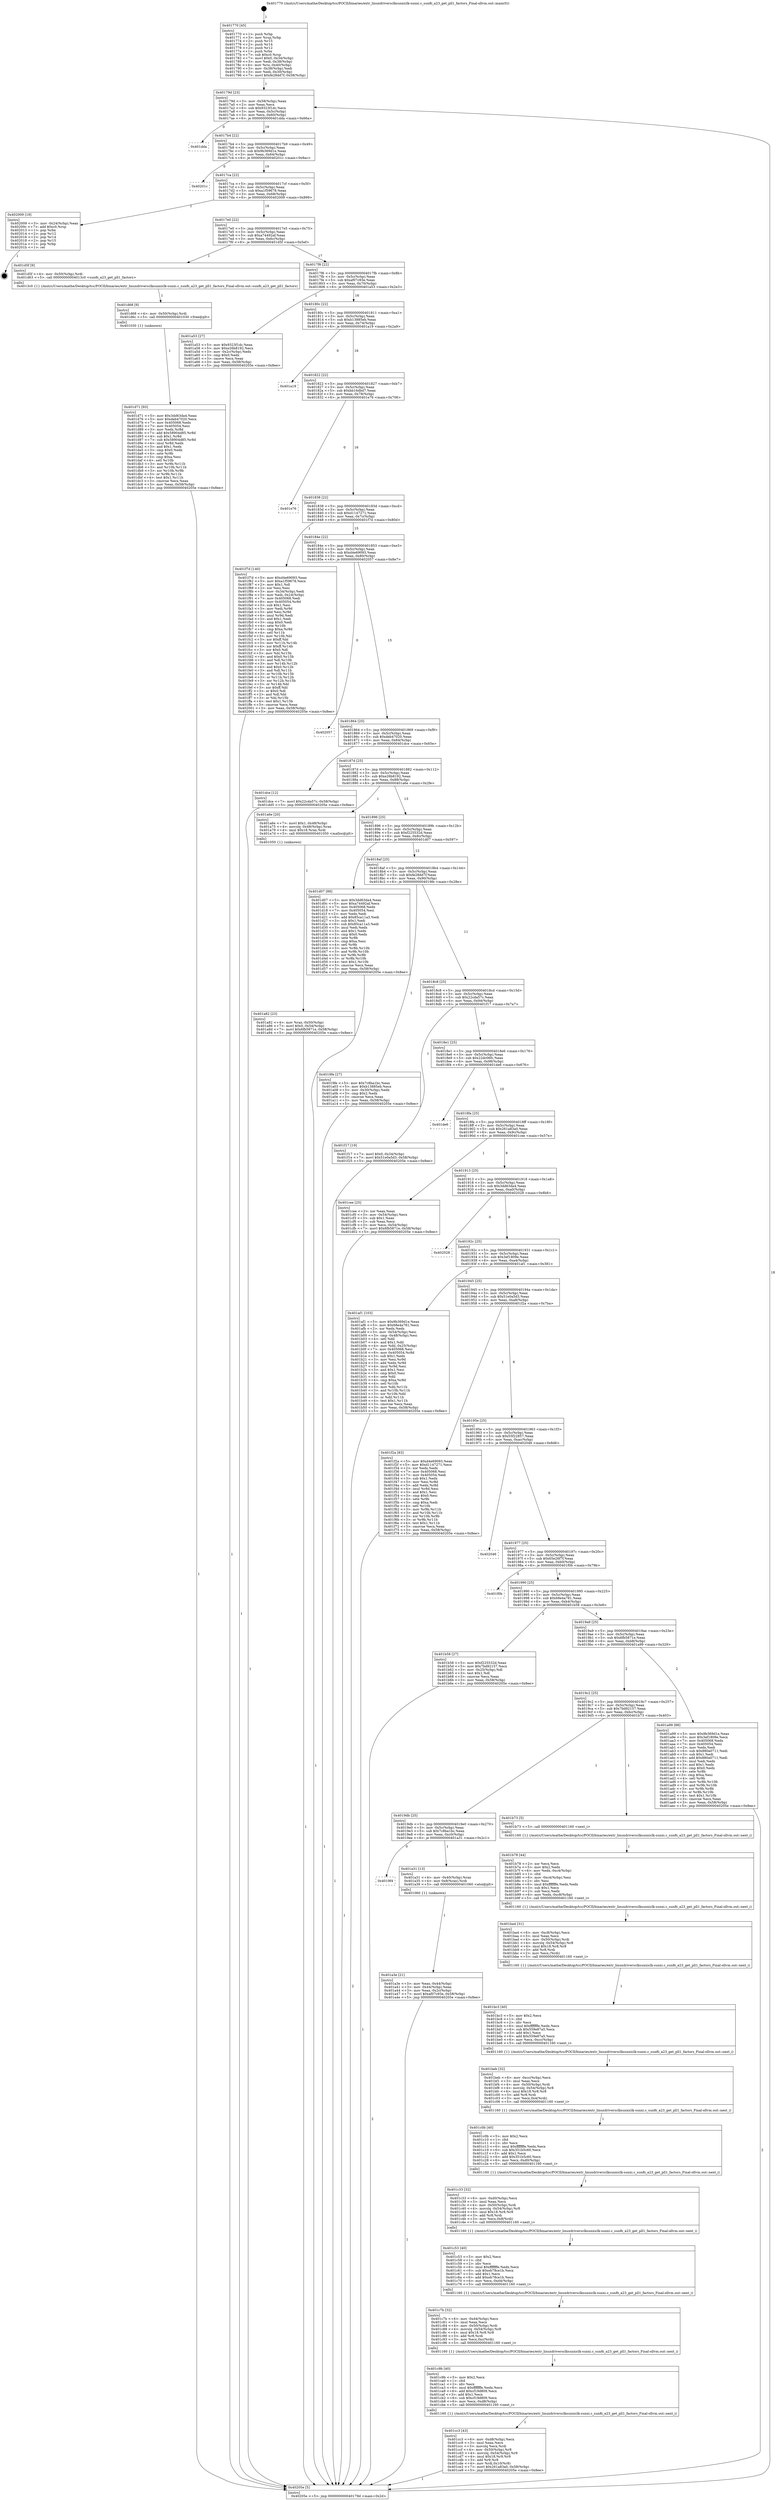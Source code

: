 digraph "0x401770" {
  label = "0x401770 (/mnt/c/Users/mathe/Desktop/tcc/POCII/binaries/extr_linuxdriversclksunxiclk-sunxi.c_sun8i_a23_get_pll1_factors_Final-ollvm.out::main(0))"
  labelloc = "t"
  node[shape=record]

  Entry [label="",width=0.3,height=0.3,shape=circle,fillcolor=black,style=filled]
  "0x40179d" [label="{
     0x40179d [23]\l
     | [instrs]\l
     &nbsp;&nbsp;0x40179d \<+3\>: mov -0x58(%rbp),%eax\l
     &nbsp;&nbsp;0x4017a0 \<+2\>: mov %eax,%ecx\l
     &nbsp;&nbsp;0x4017a2 \<+6\>: sub $0x9323f1dc,%ecx\l
     &nbsp;&nbsp;0x4017a8 \<+3\>: mov %eax,-0x5c(%rbp)\l
     &nbsp;&nbsp;0x4017ab \<+3\>: mov %ecx,-0x60(%rbp)\l
     &nbsp;&nbsp;0x4017ae \<+6\>: je 0000000000401dda \<main+0x66a\>\l
  }"]
  "0x401dda" [label="{
     0x401dda\l
  }", style=dashed]
  "0x4017b4" [label="{
     0x4017b4 [22]\l
     | [instrs]\l
     &nbsp;&nbsp;0x4017b4 \<+5\>: jmp 00000000004017b9 \<main+0x49\>\l
     &nbsp;&nbsp;0x4017b9 \<+3\>: mov -0x5c(%rbp),%eax\l
     &nbsp;&nbsp;0x4017bc \<+5\>: sub $0x9b369d1e,%eax\l
     &nbsp;&nbsp;0x4017c1 \<+3\>: mov %eax,-0x64(%rbp)\l
     &nbsp;&nbsp;0x4017c4 \<+6\>: je 000000000040201c \<main+0x8ac\>\l
  }"]
  Exit [label="",width=0.3,height=0.3,shape=circle,fillcolor=black,style=filled,peripheries=2]
  "0x40201c" [label="{
     0x40201c\l
  }", style=dashed]
  "0x4017ca" [label="{
     0x4017ca [22]\l
     | [instrs]\l
     &nbsp;&nbsp;0x4017ca \<+5\>: jmp 00000000004017cf \<main+0x5f\>\l
     &nbsp;&nbsp;0x4017cf \<+3\>: mov -0x5c(%rbp),%eax\l
     &nbsp;&nbsp;0x4017d2 \<+5\>: sub $0xa1f59678,%eax\l
     &nbsp;&nbsp;0x4017d7 \<+3\>: mov %eax,-0x68(%rbp)\l
     &nbsp;&nbsp;0x4017da \<+6\>: je 0000000000402009 \<main+0x899\>\l
  }"]
  "0x401d71" [label="{
     0x401d71 [93]\l
     | [instrs]\l
     &nbsp;&nbsp;0x401d71 \<+5\>: mov $0x3dd63da4,%eax\l
     &nbsp;&nbsp;0x401d76 \<+5\>: mov $0xdeb47020,%ecx\l
     &nbsp;&nbsp;0x401d7b \<+7\>: mov 0x405068,%edx\l
     &nbsp;&nbsp;0x401d82 \<+7\>: mov 0x405054,%esi\l
     &nbsp;&nbsp;0x401d89 \<+3\>: mov %edx,%r8d\l
     &nbsp;&nbsp;0x401d8c \<+7\>: add $0x58904d85,%r8d\l
     &nbsp;&nbsp;0x401d93 \<+4\>: sub $0x1,%r8d\l
     &nbsp;&nbsp;0x401d97 \<+7\>: sub $0x58904d85,%r8d\l
     &nbsp;&nbsp;0x401d9e \<+4\>: imul %r8d,%edx\l
     &nbsp;&nbsp;0x401da2 \<+3\>: and $0x1,%edx\l
     &nbsp;&nbsp;0x401da5 \<+3\>: cmp $0x0,%edx\l
     &nbsp;&nbsp;0x401da8 \<+4\>: sete %r9b\l
     &nbsp;&nbsp;0x401dac \<+3\>: cmp $0xa,%esi\l
     &nbsp;&nbsp;0x401daf \<+4\>: setl %r10b\l
     &nbsp;&nbsp;0x401db3 \<+3\>: mov %r9b,%r11b\l
     &nbsp;&nbsp;0x401db6 \<+3\>: and %r10b,%r11b\l
     &nbsp;&nbsp;0x401db9 \<+3\>: xor %r10b,%r9b\l
     &nbsp;&nbsp;0x401dbc \<+3\>: or %r9b,%r11b\l
     &nbsp;&nbsp;0x401dbf \<+4\>: test $0x1,%r11b\l
     &nbsp;&nbsp;0x401dc3 \<+3\>: cmovne %ecx,%eax\l
     &nbsp;&nbsp;0x401dc6 \<+3\>: mov %eax,-0x58(%rbp)\l
     &nbsp;&nbsp;0x401dc9 \<+5\>: jmp 000000000040205e \<main+0x8ee\>\l
  }"]
  "0x402009" [label="{
     0x402009 [19]\l
     | [instrs]\l
     &nbsp;&nbsp;0x402009 \<+3\>: mov -0x24(%rbp),%eax\l
     &nbsp;&nbsp;0x40200c \<+7\>: add $0xc0,%rsp\l
     &nbsp;&nbsp;0x402013 \<+1\>: pop %rbx\l
     &nbsp;&nbsp;0x402014 \<+2\>: pop %r12\l
     &nbsp;&nbsp;0x402016 \<+2\>: pop %r14\l
     &nbsp;&nbsp;0x402018 \<+2\>: pop %r15\l
     &nbsp;&nbsp;0x40201a \<+1\>: pop %rbp\l
     &nbsp;&nbsp;0x40201b \<+1\>: ret\l
  }"]
  "0x4017e0" [label="{
     0x4017e0 [22]\l
     | [instrs]\l
     &nbsp;&nbsp;0x4017e0 \<+5\>: jmp 00000000004017e5 \<main+0x75\>\l
     &nbsp;&nbsp;0x4017e5 \<+3\>: mov -0x5c(%rbp),%eax\l
     &nbsp;&nbsp;0x4017e8 \<+5\>: sub $0xa74492af,%eax\l
     &nbsp;&nbsp;0x4017ed \<+3\>: mov %eax,-0x6c(%rbp)\l
     &nbsp;&nbsp;0x4017f0 \<+6\>: je 0000000000401d5f \<main+0x5ef\>\l
  }"]
  "0x401d68" [label="{
     0x401d68 [9]\l
     | [instrs]\l
     &nbsp;&nbsp;0x401d68 \<+4\>: mov -0x50(%rbp),%rdi\l
     &nbsp;&nbsp;0x401d6c \<+5\>: call 0000000000401030 \<free@plt\>\l
     | [calls]\l
     &nbsp;&nbsp;0x401030 \{1\} (unknown)\l
  }"]
  "0x401d5f" [label="{
     0x401d5f [9]\l
     | [instrs]\l
     &nbsp;&nbsp;0x401d5f \<+4\>: mov -0x50(%rbp),%rdi\l
     &nbsp;&nbsp;0x401d63 \<+5\>: call 00000000004013c0 \<sun8i_a23_get_pll1_factors\>\l
     | [calls]\l
     &nbsp;&nbsp;0x4013c0 \{1\} (/mnt/c/Users/mathe/Desktop/tcc/POCII/binaries/extr_linuxdriversclksunxiclk-sunxi.c_sun8i_a23_get_pll1_factors_Final-ollvm.out::sun8i_a23_get_pll1_factors)\l
  }"]
  "0x4017f6" [label="{
     0x4017f6 [22]\l
     | [instrs]\l
     &nbsp;&nbsp;0x4017f6 \<+5\>: jmp 00000000004017fb \<main+0x8b\>\l
     &nbsp;&nbsp;0x4017fb \<+3\>: mov -0x5c(%rbp),%eax\l
     &nbsp;&nbsp;0x4017fe \<+5\>: sub $0xaf07c93e,%eax\l
     &nbsp;&nbsp;0x401803 \<+3\>: mov %eax,-0x70(%rbp)\l
     &nbsp;&nbsp;0x401806 \<+6\>: je 0000000000401a53 \<main+0x2e3\>\l
  }"]
  "0x401cc3" [label="{
     0x401cc3 [43]\l
     | [instrs]\l
     &nbsp;&nbsp;0x401cc3 \<+6\>: mov -0xd8(%rbp),%ecx\l
     &nbsp;&nbsp;0x401cc9 \<+3\>: imul %eax,%ecx\l
     &nbsp;&nbsp;0x401ccc \<+3\>: movslq %ecx,%rdi\l
     &nbsp;&nbsp;0x401ccf \<+4\>: mov -0x50(%rbp),%r8\l
     &nbsp;&nbsp;0x401cd3 \<+4\>: movslq -0x54(%rbp),%r9\l
     &nbsp;&nbsp;0x401cd7 \<+4\>: imul $0x18,%r9,%r9\l
     &nbsp;&nbsp;0x401cdb \<+3\>: add %r9,%r8\l
     &nbsp;&nbsp;0x401cde \<+4\>: mov %rdi,0x10(%r8)\l
     &nbsp;&nbsp;0x401ce2 \<+7\>: movl $0x261a83a0,-0x58(%rbp)\l
     &nbsp;&nbsp;0x401ce9 \<+5\>: jmp 000000000040205e \<main+0x8ee\>\l
  }"]
  "0x401a53" [label="{
     0x401a53 [27]\l
     | [instrs]\l
     &nbsp;&nbsp;0x401a53 \<+5\>: mov $0x9323f1dc,%eax\l
     &nbsp;&nbsp;0x401a58 \<+5\>: mov $0xe26b8192,%ecx\l
     &nbsp;&nbsp;0x401a5d \<+3\>: mov -0x2c(%rbp),%edx\l
     &nbsp;&nbsp;0x401a60 \<+3\>: cmp $0x0,%edx\l
     &nbsp;&nbsp;0x401a63 \<+3\>: cmove %ecx,%eax\l
     &nbsp;&nbsp;0x401a66 \<+3\>: mov %eax,-0x58(%rbp)\l
     &nbsp;&nbsp;0x401a69 \<+5\>: jmp 000000000040205e \<main+0x8ee\>\l
  }"]
  "0x40180c" [label="{
     0x40180c [22]\l
     | [instrs]\l
     &nbsp;&nbsp;0x40180c \<+5\>: jmp 0000000000401811 \<main+0xa1\>\l
     &nbsp;&nbsp;0x401811 \<+3\>: mov -0x5c(%rbp),%eax\l
     &nbsp;&nbsp;0x401814 \<+5\>: sub $0xb13885eb,%eax\l
     &nbsp;&nbsp;0x401819 \<+3\>: mov %eax,-0x74(%rbp)\l
     &nbsp;&nbsp;0x40181c \<+6\>: je 0000000000401a19 \<main+0x2a9\>\l
  }"]
  "0x401c9b" [label="{
     0x401c9b [40]\l
     | [instrs]\l
     &nbsp;&nbsp;0x401c9b \<+5\>: mov $0x2,%ecx\l
     &nbsp;&nbsp;0x401ca0 \<+1\>: cltd\l
     &nbsp;&nbsp;0x401ca1 \<+2\>: idiv %ecx\l
     &nbsp;&nbsp;0x401ca3 \<+6\>: imul $0xfffffffe,%edx,%ecx\l
     &nbsp;&nbsp;0x401ca9 \<+6\>: add $0xcf19d809,%ecx\l
     &nbsp;&nbsp;0x401caf \<+3\>: add $0x1,%ecx\l
     &nbsp;&nbsp;0x401cb2 \<+6\>: sub $0xcf19d809,%ecx\l
     &nbsp;&nbsp;0x401cb8 \<+6\>: mov %ecx,-0xd8(%rbp)\l
     &nbsp;&nbsp;0x401cbe \<+5\>: call 0000000000401160 \<next_i\>\l
     | [calls]\l
     &nbsp;&nbsp;0x401160 \{1\} (/mnt/c/Users/mathe/Desktop/tcc/POCII/binaries/extr_linuxdriversclksunxiclk-sunxi.c_sun8i_a23_get_pll1_factors_Final-ollvm.out::next_i)\l
  }"]
  "0x401a19" [label="{
     0x401a19\l
  }", style=dashed]
  "0x401822" [label="{
     0x401822 [22]\l
     | [instrs]\l
     &nbsp;&nbsp;0x401822 \<+5\>: jmp 0000000000401827 \<main+0xb7\>\l
     &nbsp;&nbsp;0x401827 \<+3\>: mov -0x5c(%rbp),%eax\l
     &nbsp;&nbsp;0x40182a \<+5\>: sub $0xbb16dbd7,%eax\l
     &nbsp;&nbsp;0x40182f \<+3\>: mov %eax,-0x78(%rbp)\l
     &nbsp;&nbsp;0x401832 \<+6\>: je 0000000000401e76 \<main+0x706\>\l
  }"]
  "0x401c7b" [label="{
     0x401c7b [32]\l
     | [instrs]\l
     &nbsp;&nbsp;0x401c7b \<+6\>: mov -0xd4(%rbp),%ecx\l
     &nbsp;&nbsp;0x401c81 \<+3\>: imul %eax,%ecx\l
     &nbsp;&nbsp;0x401c84 \<+4\>: mov -0x50(%rbp),%rdi\l
     &nbsp;&nbsp;0x401c88 \<+4\>: movslq -0x54(%rbp),%r8\l
     &nbsp;&nbsp;0x401c8c \<+4\>: imul $0x18,%r8,%r8\l
     &nbsp;&nbsp;0x401c90 \<+3\>: add %r8,%rdi\l
     &nbsp;&nbsp;0x401c93 \<+3\>: mov %ecx,0xc(%rdi)\l
     &nbsp;&nbsp;0x401c96 \<+5\>: call 0000000000401160 \<next_i\>\l
     | [calls]\l
     &nbsp;&nbsp;0x401160 \{1\} (/mnt/c/Users/mathe/Desktop/tcc/POCII/binaries/extr_linuxdriversclksunxiclk-sunxi.c_sun8i_a23_get_pll1_factors_Final-ollvm.out::next_i)\l
  }"]
  "0x401e76" [label="{
     0x401e76\l
  }", style=dashed]
  "0x401838" [label="{
     0x401838 [22]\l
     | [instrs]\l
     &nbsp;&nbsp;0x401838 \<+5\>: jmp 000000000040183d \<main+0xcd\>\l
     &nbsp;&nbsp;0x40183d \<+3\>: mov -0x5c(%rbp),%eax\l
     &nbsp;&nbsp;0x401840 \<+5\>: sub $0xd1147271,%eax\l
     &nbsp;&nbsp;0x401845 \<+3\>: mov %eax,-0x7c(%rbp)\l
     &nbsp;&nbsp;0x401848 \<+6\>: je 0000000000401f7d \<main+0x80d\>\l
  }"]
  "0x401c53" [label="{
     0x401c53 [40]\l
     | [instrs]\l
     &nbsp;&nbsp;0x401c53 \<+5\>: mov $0x2,%ecx\l
     &nbsp;&nbsp;0x401c58 \<+1\>: cltd\l
     &nbsp;&nbsp;0x401c59 \<+2\>: idiv %ecx\l
     &nbsp;&nbsp;0x401c5b \<+6\>: imul $0xfffffffe,%edx,%ecx\l
     &nbsp;&nbsp;0x401c61 \<+6\>: sub $0xeb78ce1b,%ecx\l
     &nbsp;&nbsp;0x401c67 \<+3\>: add $0x1,%ecx\l
     &nbsp;&nbsp;0x401c6a \<+6\>: add $0xeb78ce1b,%ecx\l
     &nbsp;&nbsp;0x401c70 \<+6\>: mov %ecx,-0xd4(%rbp)\l
     &nbsp;&nbsp;0x401c76 \<+5\>: call 0000000000401160 \<next_i\>\l
     | [calls]\l
     &nbsp;&nbsp;0x401160 \{1\} (/mnt/c/Users/mathe/Desktop/tcc/POCII/binaries/extr_linuxdriversclksunxiclk-sunxi.c_sun8i_a23_get_pll1_factors_Final-ollvm.out::next_i)\l
  }"]
  "0x401f7d" [label="{
     0x401f7d [140]\l
     | [instrs]\l
     &nbsp;&nbsp;0x401f7d \<+5\>: mov $0xd4e69093,%eax\l
     &nbsp;&nbsp;0x401f82 \<+5\>: mov $0xa1f59678,%ecx\l
     &nbsp;&nbsp;0x401f87 \<+2\>: mov $0x1,%dl\l
     &nbsp;&nbsp;0x401f89 \<+2\>: xor %esi,%esi\l
     &nbsp;&nbsp;0x401f8b \<+3\>: mov -0x34(%rbp),%edi\l
     &nbsp;&nbsp;0x401f8e \<+3\>: mov %edi,-0x24(%rbp)\l
     &nbsp;&nbsp;0x401f91 \<+7\>: mov 0x405068,%edi\l
     &nbsp;&nbsp;0x401f98 \<+8\>: mov 0x405054,%r8d\l
     &nbsp;&nbsp;0x401fa0 \<+3\>: sub $0x1,%esi\l
     &nbsp;&nbsp;0x401fa3 \<+3\>: mov %edi,%r9d\l
     &nbsp;&nbsp;0x401fa6 \<+3\>: add %esi,%r9d\l
     &nbsp;&nbsp;0x401fa9 \<+4\>: imul %r9d,%edi\l
     &nbsp;&nbsp;0x401fad \<+3\>: and $0x1,%edi\l
     &nbsp;&nbsp;0x401fb0 \<+3\>: cmp $0x0,%edi\l
     &nbsp;&nbsp;0x401fb3 \<+4\>: sete %r10b\l
     &nbsp;&nbsp;0x401fb7 \<+4\>: cmp $0xa,%r8d\l
     &nbsp;&nbsp;0x401fbb \<+4\>: setl %r11b\l
     &nbsp;&nbsp;0x401fbf \<+3\>: mov %r10b,%bl\l
     &nbsp;&nbsp;0x401fc2 \<+3\>: xor $0xff,%bl\l
     &nbsp;&nbsp;0x401fc5 \<+3\>: mov %r11b,%r14b\l
     &nbsp;&nbsp;0x401fc8 \<+4\>: xor $0xff,%r14b\l
     &nbsp;&nbsp;0x401fcc \<+3\>: xor $0x0,%dl\l
     &nbsp;&nbsp;0x401fcf \<+3\>: mov %bl,%r15b\l
     &nbsp;&nbsp;0x401fd2 \<+4\>: and $0x0,%r15b\l
     &nbsp;&nbsp;0x401fd6 \<+3\>: and %dl,%r10b\l
     &nbsp;&nbsp;0x401fd9 \<+3\>: mov %r14b,%r12b\l
     &nbsp;&nbsp;0x401fdc \<+4\>: and $0x0,%r12b\l
     &nbsp;&nbsp;0x401fe0 \<+3\>: and %dl,%r11b\l
     &nbsp;&nbsp;0x401fe3 \<+3\>: or %r10b,%r15b\l
     &nbsp;&nbsp;0x401fe6 \<+3\>: or %r11b,%r12b\l
     &nbsp;&nbsp;0x401fe9 \<+3\>: xor %r12b,%r15b\l
     &nbsp;&nbsp;0x401fec \<+3\>: or %r14b,%bl\l
     &nbsp;&nbsp;0x401fef \<+3\>: xor $0xff,%bl\l
     &nbsp;&nbsp;0x401ff2 \<+3\>: or $0x0,%dl\l
     &nbsp;&nbsp;0x401ff5 \<+2\>: and %dl,%bl\l
     &nbsp;&nbsp;0x401ff7 \<+3\>: or %bl,%r15b\l
     &nbsp;&nbsp;0x401ffa \<+4\>: test $0x1,%r15b\l
     &nbsp;&nbsp;0x401ffe \<+3\>: cmovne %ecx,%eax\l
     &nbsp;&nbsp;0x402001 \<+3\>: mov %eax,-0x58(%rbp)\l
     &nbsp;&nbsp;0x402004 \<+5\>: jmp 000000000040205e \<main+0x8ee\>\l
  }"]
  "0x40184e" [label="{
     0x40184e [22]\l
     | [instrs]\l
     &nbsp;&nbsp;0x40184e \<+5\>: jmp 0000000000401853 \<main+0xe3\>\l
     &nbsp;&nbsp;0x401853 \<+3\>: mov -0x5c(%rbp),%eax\l
     &nbsp;&nbsp;0x401856 \<+5\>: sub $0xd4e69093,%eax\l
     &nbsp;&nbsp;0x40185b \<+3\>: mov %eax,-0x80(%rbp)\l
     &nbsp;&nbsp;0x40185e \<+6\>: je 0000000000402057 \<main+0x8e7\>\l
  }"]
  "0x401c33" [label="{
     0x401c33 [32]\l
     | [instrs]\l
     &nbsp;&nbsp;0x401c33 \<+6\>: mov -0xd0(%rbp),%ecx\l
     &nbsp;&nbsp;0x401c39 \<+3\>: imul %eax,%ecx\l
     &nbsp;&nbsp;0x401c3c \<+4\>: mov -0x50(%rbp),%rdi\l
     &nbsp;&nbsp;0x401c40 \<+4\>: movslq -0x54(%rbp),%r8\l
     &nbsp;&nbsp;0x401c44 \<+4\>: imul $0x18,%r8,%r8\l
     &nbsp;&nbsp;0x401c48 \<+3\>: add %r8,%rdi\l
     &nbsp;&nbsp;0x401c4b \<+3\>: mov %ecx,0x8(%rdi)\l
     &nbsp;&nbsp;0x401c4e \<+5\>: call 0000000000401160 \<next_i\>\l
     | [calls]\l
     &nbsp;&nbsp;0x401160 \{1\} (/mnt/c/Users/mathe/Desktop/tcc/POCII/binaries/extr_linuxdriversclksunxiclk-sunxi.c_sun8i_a23_get_pll1_factors_Final-ollvm.out::next_i)\l
  }"]
  "0x402057" [label="{
     0x402057\l
  }", style=dashed]
  "0x401864" [label="{
     0x401864 [25]\l
     | [instrs]\l
     &nbsp;&nbsp;0x401864 \<+5\>: jmp 0000000000401869 \<main+0xf9\>\l
     &nbsp;&nbsp;0x401869 \<+3\>: mov -0x5c(%rbp),%eax\l
     &nbsp;&nbsp;0x40186c \<+5\>: sub $0xdeb47020,%eax\l
     &nbsp;&nbsp;0x401871 \<+6\>: mov %eax,-0x84(%rbp)\l
     &nbsp;&nbsp;0x401877 \<+6\>: je 0000000000401dce \<main+0x65e\>\l
  }"]
  "0x401c0b" [label="{
     0x401c0b [40]\l
     | [instrs]\l
     &nbsp;&nbsp;0x401c0b \<+5\>: mov $0x2,%ecx\l
     &nbsp;&nbsp;0x401c10 \<+1\>: cltd\l
     &nbsp;&nbsp;0x401c11 \<+2\>: idiv %ecx\l
     &nbsp;&nbsp;0x401c13 \<+6\>: imul $0xfffffffe,%edx,%ecx\l
     &nbsp;&nbsp;0x401c19 \<+6\>: sub $0x351b5c60,%ecx\l
     &nbsp;&nbsp;0x401c1f \<+3\>: add $0x1,%ecx\l
     &nbsp;&nbsp;0x401c22 \<+6\>: add $0x351b5c60,%ecx\l
     &nbsp;&nbsp;0x401c28 \<+6\>: mov %ecx,-0xd0(%rbp)\l
     &nbsp;&nbsp;0x401c2e \<+5\>: call 0000000000401160 \<next_i\>\l
     | [calls]\l
     &nbsp;&nbsp;0x401160 \{1\} (/mnt/c/Users/mathe/Desktop/tcc/POCII/binaries/extr_linuxdriversclksunxiclk-sunxi.c_sun8i_a23_get_pll1_factors_Final-ollvm.out::next_i)\l
  }"]
  "0x401dce" [label="{
     0x401dce [12]\l
     | [instrs]\l
     &nbsp;&nbsp;0x401dce \<+7\>: movl $0x22cda57c,-0x58(%rbp)\l
     &nbsp;&nbsp;0x401dd5 \<+5\>: jmp 000000000040205e \<main+0x8ee\>\l
  }"]
  "0x40187d" [label="{
     0x40187d [25]\l
     | [instrs]\l
     &nbsp;&nbsp;0x40187d \<+5\>: jmp 0000000000401882 \<main+0x112\>\l
     &nbsp;&nbsp;0x401882 \<+3\>: mov -0x5c(%rbp),%eax\l
     &nbsp;&nbsp;0x401885 \<+5\>: sub $0xe26b8192,%eax\l
     &nbsp;&nbsp;0x40188a \<+6\>: mov %eax,-0x88(%rbp)\l
     &nbsp;&nbsp;0x401890 \<+6\>: je 0000000000401a6e \<main+0x2fe\>\l
  }"]
  "0x401beb" [label="{
     0x401beb [32]\l
     | [instrs]\l
     &nbsp;&nbsp;0x401beb \<+6\>: mov -0xcc(%rbp),%ecx\l
     &nbsp;&nbsp;0x401bf1 \<+3\>: imul %eax,%ecx\l
     &nbsp;&nbsp;0x401bf4 \<+4\>: mov -0x50(%rbp),%rdi\l
     &nbsp;&nbsp;0x401bf8 \<+4\>: movslq -0x54(%rbp),%r8\l
     &nbsp;&nbsp;0x401bfc \<+4\>: imul $0x18,%r8,%r8\l
     &nbsp;&nbsp;0x401c00 \<+3\>: add %r8,%rdi\l
     &nbsp;&nbsp;0x401c03 \<+3\>: mov %ecx,0x4(%rdi)\l
     &nbsp;&nbsp;0x401c06 \<+5\>: call 0000000000401160 \<next_i\>\l
     | [calls]\l
     &nbsp;&nbsp;0x401160 \{1\} (/mnt/c/Users/mathe/Desktop/tcc/POCII/binaries/extr_linuxdriversclksunxiclk-sunxi.c_sun8i_a23_get_pll1_factors_Final-ollvm.out::next_i)\l
  }"]
  "0x401a6e" [label="{
     0x401a6e [20]\l
     | [instrs]\l
     &nbsp;&nbsp;0x401a6e \<+7\>: movl $0x1,-0x48(%rbp)\l
     &nbsp;&nbsp;0x401a75 \<+4\>: movslq -0x48(%rbp),%rax\l
     &nbsp;&nbsp;0x401a79 \<+4\>: imul $0x18,%rax,%rdi\l
     &nbsp;&nbsp;0x401a7d \<+5\>: call 0000000000401050 \<malloc@plt\>\l
     | [calls]\l
     &nbsp;&nbsp;0x401050 \{1\} (unknown)\l
  }"]
  "0x401896" [label="{
     0x401896 [25]\l
     | [instrs]\l
     &nbsp;&nbsp;0x401896 \<+5\>: jmp 000000000040189b \<main+0x12b\>\l
     &nbsp;&nbsp;0x40189b \<+3\>: mov -0x5c(%rbp),%eax\l
     &nbsp;&nbsp;0x40189e \<+5\>: sub $0xf225532d,%eax\l
     &nbsp;&nbsp;0x4018a3 \<+6\>: mov %eax,-0x8c(%rbp)\l
     &nbsp;&nbsp;0x4018a9 \<+6\>: je 0000000000401d07 \<main+0x597\>\l
  }"]
  "0x401bc3" [label="{
     0x401bc3 [40]\l
     | [instrs]\l
     &nbsp;&nbsp;0x401bc3 \<+5\>: mov $0x2,%ecx\l
     &nbsp;&nbsp;0x401bc8 \<+1\>: cltd\l
     &nbsp;&nbsp;0x401bc9 \<+2\>: idiv %ecx\l
     &nbsp;&nbsp;0x401bcb \<+6\>: imul $0xfffffffe,%edx,%ecx\l
     &nbsp;&nbsp;0x401bd1 \<+6\>: sub $0x559e87a5,%ecx\l
     &nbsp;&nbsp;0x401bd7 \<+3\>: add $0x1,%ecx\l
     &nbsp;&nbsp;0x401bda \<+6\>: add $0x559e87a5,%ecx\l
     &nbsp;&nbsp;0x401be0 \<+6\>: mov %ecx,-0xcc(%rbp)\l
     &nbsp;&nbsp;0x401be6 \<+5\>: call 0000000000401160 \<next_i\>\l
     | [calls]\l
     &nbsp;&nbsp;0x401160 \{1\} (/mnt/c/Users/mathe/Desktop/tcc/POCII/binaries/extr_linuxdriversclksunxiclk-sunxi.c_sun8i_a23_get_pll1_factors_Final-ollvm.out::next_i)\l
  }"]
  "0x401d07" [label="{
     0x401d07 [88]\l
     | [instrs]\l
     &nbsp;&nbsp;0x401d07 \<+5\>: mov $0x3dd63da4,%eax\l
     &nbsp;&nbsp;0x401d0c \<+5\>: mov $0xa74492af,%ecx\l
     &nbsp;&nbsp;0x401d11 \<+7\>: mov 0x405068,%edx\l
     &nbsp;&nbsp;0x401d18 \<+7\>: mov 0x405054,%esi\l
     &nbsp;&nbsp;0x401d1f \<+2\>: mov %edx,%edi\l
     &nbsp;&nbsp;0x401d21 \<+6\>: add $0x85ca11a3,%edi\l
     &nbsp;&nbsp;0x401d27 \<+3\>: sub $0x1,%edi\l
     &nbsp;&nbsp;0x401d2a \<+6\>: sub $0x85ca11a3,%edi\l
     &nbsp;&nbsp;0x401d30 \<+3\>: imul %edi,%edx\l
     &nbsp;&nbsp;0x401d33 \<+3\>: and $0x1,%edx\l
     &nbsp;&nbsp;0x401d36 \<+3\>: cmp $0x0,%edx\l
     &nbsp;&nbsp;0x401d39 \<+4\>: sete %r8b\l
     &nbsp;&nbsp;0x401d3d \<+3\>: cmp $0xa,%esi\l
     &nbsp;&nbsp;0x401d40 \<+4\>: setl %r9b\l
     &nbsp;&nbsp;0x401d44 \<+3\>: mov %r8b,%r10b\l
     &nbsp;&nbsp;0x401d47 \<+3\>: and %r9b,%r10b\l
     &nbsp;&nbsp;0x401d4a \<+3\>: xor %r9b,%r8b\l
     &nbsp;&nbsp;0x401d4d \<+3\>: or %r8b,%r10b\l
     &nbsp;&nbsp;0x401d50 \<+4\>: test $0x1,%r10b\l
     &nbsp;&nbsp;0x401d54 \<+3\>: cmovne %ecx,%eax\l
     &nbsp;&nbsp;0x401d57 \<+3\>: mov %eax,-0x58(%rbp)\l
     &nbsp;&nbsp;0x401d5a \<+5\>: jmp 000000000040205e \<main+0x8ee\>\l
  }"]
  "0x4018af" [label="{
     0x4018af [25]\l
     | [instrs]\l
     &nbsp;&nbsp;0x4018af \<+5\>: jmp 00000000004018b4 \<main+0x144\>\l
     &nbsp;&nbsp;0x4018b4 \<+3\>: mov -0x5c(%rbp),%eax\l
     &nbsp;&nbsp;0x4018b7 \<+5\>: sub $0xfe28dd7f,%eax\l
     &nbsp;&nbsp;0x4018bc \<+6\>: mov %eax,-0x90(%rbp)\l
     &nbsp;&nbsp;0x4018c2 \<+6\>: je 00000000004019fe \<main+0x28e\>\l
  }"]
  "0x401ba4" [label="{
     0x401ba4 [31]\l
     | [instrs]\l
     &nbsp;&nbsp;0x401ba4 \<+6\>: mov -0xc8(%rbp),%ecx\l
     &nbsp;&nbsp;0x401baa \<+3\>: imul %eax,%ecx\l
     &nbsp;&nbsp;0x401bad \<+4\>: mov -0x50(%rbp),%rdi\l
     &nbsp;&nbsp;0x401bb1 \<+4\>: movslq -0x54(%rbp),%r8\l
     &nbsp;&nbsp;0x401bb5 \<+4\>: imul $0x18,%r8,%r8\l
     &nbsp;&nbsp;0x401bb9 \<+3\>: add %r8,%rdi\l
     &nbsp;&nbsp;0x401bbc \<+2\>: mov %ecx,(%rdi)\l
     &nbsp;&nbsp;0x401bbe \<+5\>: call 0000000000401160 \<next_i\>\l
     | [calls]\l
     &nbsp;&nbsp;0x401160 \{1\} (/mnt/c/Users/mathe/Desktop/tcc/POCII/binaries/extr_linuxdriversclksunxiclk-sunxi.c_sun8i_a23_get_pll1_factors_Final-ollvm.out::next_i)\l
  }"]
  "0x4019fe" [label="{
     0x4019fe [27]\l
     | [instrs]\l
     &nbsp;&nbsp;0x4019fe \<+5\>: mov $0x7c8ba1bc,%eax\l
     &nbsp;&nbsp;0x401a03 \<+5\>: mov $0xb13885eb,%ecx\l
     &nbsp;&nbsp;0x401a08 \<+3\>: mov -0x30(%rbp),%edx\l
     &nbsp;&nbsp;0x401a0b \<+3\>: cmp $0x2,%edx\l
     &nbsp;&nbsp;0x401a0e \<+3\>: cmovne %ecx,%eax\l
     &nbsp;&nbsp;0x401a11 \<+3\>: mov %eax,-0x58(%rbp)\l
     &nbsp;&nbsp;0x401a14 \<+5\>: jmp 000000000040205e \<main+0x8ee\>\l
  }"]
  "0x4018c8" [label="{
     0x4018c8 [25]\l
     | [instrs]\l
     &nbsp;&nbsp;0x4018c8 \<+5\>: jmp 00000000004018cd \<main+0x15d\>\l
     &nbsp;&nbsp;0x4018cd \<+3\>: mov -0x5c(%rbp),%eax\l
     &nbsp;&nbsp;0x4018d0 \<+5\>: sub $0x22cda57c,%eax\l
     &nbsp;&nbsp;0x4018d5 \<+6\>: mov %eax,-0x94(%rbp)\l
     &nbsp;&nbsp;0x4018db \<+6\>: je 0000000000401f17 \<main+0x7a7\>\l
  }"]
  "0x40205e" [label="{
     0x40205e [5]\l
     | [instrs]\l
     &nbsp;&nbsp;0x40205e \<+5\>: jmp 000000000040179d \<main+0x2d\>\l
  }"]
  "0x401770" [label="{
     0x401770 [45]\l
     | [instrs]\l
     &nbsp;&nbsp;0x401770 \<+1\>: push %rbp\l
     &nbsp;&nbsp;0x401771 \<+3\>: mov %rsp,%rbp\l
     &nbsp;&nbsp;0x401774 \<+2\>: push %r15\l
     &nbsp;&nbsp;0x401776 \<+2\>: push %r14\l
     &nbsp;&nbsp;0x401778 \<+2\>: push %r12\l
     &nbsp;&nbsp;0x40177a \<+1\>: push %rbx\l
     &nbsp;&nbsp;0x40177b \<+7\>: sub $0xc0,%rsp\l
     &nbsp;&nbsp;0x401782 \<+7\>: movl $0x0,-0x34(%rbp)\l
     &nbsp;&nbsp;0x401789 \<+3\>: mov %edi,-0x38(%rbp)\l
     &nbsp;&nbsp;0x40178c \<+4\>: mov %rsi,-0x40(%rbp)\l
     &nbsp;&nbsp;0x401790 \<+3\>: mov -0x38(%rbp),%edi\l
     &nbsp;&nbsp;0x401793 \<+3\>: mov %edi,-0x30(%rbp)\l
     &nbsp;&nbsp;0x401796 \<+7\>: movl $0xfe28dd7f,-0x58(%rbp)\l
  }"]
  "0x401b78" [label="{
     0x401b78 [44]\l
     | [instrs]\l
     &nbsp;&nbsp;0x401b78 \<+2\>: xor %ecx,%ecx\l
     &nbsp;&nbsp;0x401b7a \<+5\>: mov $0x2,%edx\l
     &nbsp;&nbsp;0x401b7f \<+6\>: mov %edx,-0xc4(%rbp)\l
     &nbsp;&nbsp;0x401b85 \<+1\>: cltd\l
     &nbsp;&nbsp;0x401b86 \<+6\>: mov -0xc4(%rbp),%esi\l
     &nbsp;&nbsp;0x401b8c \<+2\>: idiv %esi\l
     &nbsp;&nbsp;0x401b8e \<+6\>: imul $0xfffffffe,%edx,%edx\l
     &nbsp;&nbsp;0x401b94 \<+3\>: sub $0x1,%ecx\l
     &nbsp;&nbsp;0x401b97 \<+2\>: sub %ecx,%edx\l
     &nbsp;&nbsp;0x401b99 \<+6\>: mov %edx,-0xc8(%rbp)\l
     &nbsp;&nbsp;0x401b9f \<+5\>: call 0000000000401160 \<next_i\>\l
     | [calls]\l
     &nbsp;&nbsp;0x401160 \{1\} (/mnt/c/Users/mathe/Desktop/tcc/POCII/binaries/extr_linuxdriversclksunxiclk-sunxi.c_sun8i_a23_get_pll1_factors_Final-ollvm.out::next_i)\l
  }"]
  "0x401f17" [label="{
     0x401f17 [19]\l
     | [instrs]\l
     &nbsp;&nbsp;0x401f17 \<+7\>: movl $0x0,-0x34(%rbp)\l
     &nbsp;&nbsp;0x401f1e \<+7\>: movl $0x51e0a5d3,-0x58(%rbp)\l
     &nbsp;&nbsp;0x401f25 \<+5\>: jmp 000000000040205e \<main+0x8ee\>\l
  }"]
  "0x4018e1" [label="{
     0x4018e1 [25]\l
     | [instrs]\l
     &nbsp;&nbsp;0x4018e1 \<+5\>: jmp 00000000004018e6 \<main+0x176\>\l
     &nbsp;&nbsp;0x4018e6 \<+3\>: mov -0x5c(%rbp),%eax\l
     &nbsp;&nbsp;0x4018e9 \<+5\>: sub $0x22dc06fc,%eax\l
     &nbsp;&nbsp;0x4018ee \<+6\>: mov %eax,-0x98(%rbp)\l
     &nbsp;&nbsp;0x4018f4 \<+6\>: je 0000000000401de6 \<main+0x676\>\l
  }"]
  "0x401a82" [label="{
     0x401a82 [23]\l
     | [instrs]\l
     &nbsp;&nbsp;0x401a82 \<+4\>: mov %rax,-0x50(%rbp)\l
     &nbsp;&nbsp;0x401a86 \<+7\>: movl $0x0,-0x54(%rbp)\l
     &nbsp;&nbsp;0x401a8d \<+7\>: movl $0x6fb5871e,-0x58(%rbp)\l
     &nbsp;&nbsp;0x401a94 \<+5\>: jmp 000000000040205e \<main+0x8ee\>\l
  }"]
  "0x401de6" [label="{
     0x401de6\l
  }", style=dashed]
  "0x4018fa" [label="{
     0x4018fa [25]\l
     | [instrs]\l
     &nbsp;&nbsp;0x4018fa \<+5\>: jmp 00000000004018ff \<main+0x18f\>\l
     &nbsp;&nbsp;0x4018ff \<+3\>: mov -0x5c(%rbp),%eax\l
     &nbsp;&nbsp;0x401902 \<+5\>: sub $0x261a83a0,%eax\l
     &nbsp;&nbsp;0x401907 \<+6\>: mov %eax,-0x9c(%rbp)\l
     &nbsp;&nbsp;0x40190d \<+6\>: je 0000000000401cee \<main+0x57e\>\l
  }"]
  "0x401a3e" [label="{
     0x401a3e [21]\l
     | [instrs]\l
     &nbsp;&nbsp;0x401a3e \<+3\>: mov %eax,-0x44(%rbp)\l
     &nbsp;&nbsp;0x401a41 \<+3\>: mov -0x44(%rbp),%eax\l
     &nbsp;&nbsp;0x401a44 \<+3\>: mov %eax,-0x2c(%rbp)\l
     &nbsp;&nbsp;0x401a47 \<+7\>: movl $0xaf07c93e,-0x58(%rbp)\l
     &nbsp;&nbsp;0x401a4e \<+5\>: jmp 000000000040205e \<main+0x8ee\>\l
  }"]
  "0x401cee" [label="{
     0x401cee [25]\l
     | [instrs]\l
     &nbsp;&nbsp;0x401cee \<+2\>: xor %eax,%eax\l
     &nbsp;&nbsp;0x401cf0 \<+3\>: mov -0x54(%rbp),%ecx\l
     &nbsp;&nbsp;0x401cf3 \<+3\>: sub $0x1,%eax\l
     &nbsp;&nbsp;0x401cf6 \<+2\>: sub %eax,%ecx\l
     &nbsp;&nbsp;0x401cf8 \<+3\>: mov %ecx,-0x54(%rbp)\l
     &nbsp;&nbsp;0x401cfb \<+7\>: movl $0x6fb5871e,-0x58(%rbp)\l
     &nbsp;&nbsp;0x401d02 \<+5\>: jmp 000000000040205e \<main+0x8ee\>\l
  }"]
  "0x401913" [label="{
     0x401913 [25]\l
     | [instrs]\l
     &nbsp;&nbsp;0x401913 \<+5\>: jmp 0000000000401918 \<main+0x1a8\>\l
     &nbsp;&nbsp;0x401918 \<+3\>: mov -0x5c(%rbp),%eax\l
     &nbsp;&nbsp;0x40191b \<+5\>: sub $0x3dd63da4,%eax\l
     &nbsp;&nbsp;0x401920 \<+6\>: mov %eax,-0xa0(%rbp)\l
     &nbsp;&nbsp;0x401926 \<+6\>: je 0000000000402028 \<main+0x8b8\>\l
  }"]
  "0x4019f4" [label="{
     0x4019f4\l
  }", style=dashed]
  "0x402028" [label="{
     0x402028\l
  }", style=dashed]
  "0x40192c" [label="{
     0x40192c [25]\l
     | [instrs]\l
     &nbsp;&nbsp;0x40192c \<+5\>: jmp 0000000000401931 \<main+0x1c1\>\l
     &nbsp;&nbsp;0x401931 \<+3\>: mov -0x5c(%rbp),%eax\l
     &nbsp;&nbsp;0x401934 \<+5\>: sub $0x3ef1809e,%eax\l
     &nbsp;&nbsp;0x401939 \<+6\>: mov %eax,-0xa4(%rbp)\l
     &nbsp;&nbsp;0x40193f \<+6\>: je 0000000000401af1 \<main+0x381\>\l
  }"]
  "0x401a31" [label="{
     0x401a31 [13]\l
     | [instrs]\l
     &nbsp;&nbsp;0x401a31 \<+4\>: mov -0x40(%rbp),%rax\l
     &nbsp;&nbsp;0x401a35 \<+4\>: mov 0x8(%rax),%rdi\l
     &nbsp;&nbsp;0x401a39 \<+5\>: call 0000000000401060 \<atoi@plt\>\l
     | [calls]\l
     &nbsp;&nbsp;0x401060 \{1\} (unknown)\l
  }"]
  "0x401af1" [label="{
     0x401af1 [103]\l
     | [instrs]\l
     &nbsp;&nbsp;0x401af1 \<+5\>: mov $0x9b369d1e,%eax\l
     &nbsp;&nbsp;0x401af6 \<+5\>: mov $0x68e4a781,%ecx\l
     &nbsp;&nbsp;0x401afb \<+2\>: xor %edx,%edx\l
     &nbsp;&nbsp;0x401afd \<+3\>: mov -0x54(%rbp),%esi\l
     &nbsp;&nbsp;0x401b00 \<+3\>: cmp -0x48(%rbp),%esi\l
     &nbsp;&nbsp;0x401b03 \<+4\>: setl %dil\l
     &nbsp;&nbsp;0x401b07 \<+4\>: and $0x1,%dil\l
     &nbsp;&nbsp;0x401b0b \<+4\>: mov %dil,-0x25(%rbp)\l
     &nbsp;&nbsp;0x401b0f \<+7\>: mov 0x405068,%esi\l
     &nbsp;&nbsp;0x401b16 \<+8\>: mov 0x405054,%r8d\l
     &nbsp;&nbsp;0x401b1e \<+3\>: sub $0x1,%edx\l
     &nbsp;&nbsp;0x401b21 \<+3\>: mov %esi,%r9d\l
     &nbsp;&nbsp;0x401b24 \<+3\>: add %edx,%r9d\l
     &nbsp;&nbsp;0x401b27 \<+4\>: imul %r9d,%esi\l
     &nbsp;&nbsp;0x401b2b \<+3\>: and $0x1,%esi\l
     &nbsp;&nbsp;0x401b2e \<+3\>: cmp $0x0,%esi\l
     &nbsp;&nbsp;0x401b31 \<+4\>: sete %dil\l
     &nbsp;&nbsp;0x401b35 \<+4\>: cmp $0xa,%r8d\l
     &nbsp;&nbsp;0x401b39 \<+4\>: setl %r10b\l
     &nbsp;&nbsp;0x401b3d \<+3\>: mov %dil,%r11b\l
     &nbsp;&nbsp;0x401b40 \<+3\>: and %r10b,%r11b\l
     &nbsp;&nbsp;0x401b43 \<+3\>: xor %r10b,%dil\l
     &nbsp;&nbsp;0x401b46 \<+3\>: or %dil,%r11b\l
     &nbsp;&nbsp;0x401b49 \<+4\>: test $0x1,%r11b\l
     &nbsp;&nbsp;0x401b4d \<+3\>: cmovne %ecx,%eax\l
     &nbsp;&nbsp;0x401b50 \<+3\>: mov %eax,-0x58(%rbp)\l
     &nbsp;&nbsp;0x401b53 \<+5\>: jmp 000000000040205e \<main+0x8ee\>\l
  }"]
  "0x401945" [label="{
     0x401945 [25]\l
     | [instrs]\l
     &nbsp;&nbsp;0x401945 \<+5\>: jmp 000000000040194a \<main+0x1da\>\l
     &nbsp;&nbsp;0x40194a \<+3\>: mov -0x5c(%rbp),%eax\l
     &nbsp;&nbsp;0x40194d \<+5\>: sub $0x51e0a5d3,%eax\l
     &nbsp;&nbsp;0x401952 \<+6\>: mov %eax,-0xa8(%rbp)\l
     &nbsp;&nbsp;0x401958 \<+6\>: je 0000000000401f2a \<main+0x7ba\>\l
  }"]
  "0x4019db" [label="{
     0x4019db [25]\l
     | [instrs]\l
     &nbsp;&nbsp;0x4019db \<+5\>: jmp 00000000004019e0 \<main+0x270\>\l
     &nbsp;&nbsp;0x4019e0 \<+3\>: mov -0x5c(%rbp),%eax\l
     &nbsp;&nbsp;0x4019e3 \<+5\>: sub $0x7c8ba1bc,%eax\l
     &nbsp;&nbsp;0x4019e8 \<+6\>: mov %eax,-0xc0(%rbp)\l
     &nbsp;&nbsp;0x4019ee \<+6\>: je 0000000000401a31 \<main+0x2c1\>\l
  }"]
  "0x401f2a" [label="{
     0x401f2a [83]\l
     | [instrs]\l
     &nbsp;&nbsp;0x401f2a \<+5\>: mov $0xd4e69093,%eax\l
     &nbsp;&nbsp;0x401f2f \<+5\>: mov $0xd1147271,%ecx\l
     &nbsp;&nbsp;0x401f34 \<+2\>: xor %edx,%edx\l
     &nbsp;&nbsp;0x401f36 \<+7\>: mov 0x405068,%esi\l
     &nbsp;&nbsp;0x401f3d \<+7\>: mov 0x405054,%edi\l
     &nbsp;&nbsp;0x401f44 \<+3\>: sub $0x1,%edx\l
     &nbsp;&nbsp;0x401f47 \<+3\>: mov %esi,%r8d\l
     &nbsp;&nbsp;0x401f4a \<+3\>: add %edx,%r8d\l
     &nbsp;&nbsp;0x401f4d \<+4\>: imul %r8d,%esi\l
     &nbsp;&nbsp;0x401f51 \<+3\>: and $0x1,%esi\l
     &nbsp;&nbsp;0x401f54 \<+3\>: cmp $0x0,%esi\l
     &nbsp;&nbsp;0x401f57 \<+4\>: sete %r9b\l
     &nbsp;&nbsp;0x401f5b \<+3\>: cmp $0xa,%edi\l
     &nbsp;&nbsp;0x401f5e \<+4\>: setl %r10b\l
     &nbsp;&nbsp;0x401f62 \<+3\>: mov %r9b,%r11b\l
     &nbsp;&nbsp;0x401f65 \<+3\>: and %r10b,%r11b\l
     &nbsp;&nbsp;0x401f68 \<+3\>: xor %r10b,%r9b\l
     &nbsp;&nbsp;0x401f6b \<+3\>: or %r9b,%r11b\l
     &nbsp;&nbsp;0x401f6e \<+4\>: test $0x1,%r11b\l
     &nbsp;&nbsp;0x401f72 \<+3\>: cmovne %ecx,%eax\l
     &nbsp;&nbsp;0x401f75 \<+3\>: mov %eax,-0x58(%rbp)\l
     &nbsp;&nbsp;0x401f78 \<+5\>: jmp 000000000040205e \<main+0x8ee\>\l
  }"]
  "0x40195e" [label="{
     0x40195e [25]\l
     | [instrs]\l
     &nbsp;&nbsp;0x40195e \<+5\>: jmp 0000000000401963 \<main+0x1f3\>\l
     &nbsp;&nbsp;0x401963 \<+3\>: mov -0x5c(%rbp),%eax\l
     &nbsp;&nbsp;0x401966 \<+5\>: sub $0x55f22857,%eax\l
     &nbsp;&nbsp;0x40196b \<+6\>: mov %eax,-0xac(%rbp)\l
     &nbsp;&nbsp;0x401971 \<+6\>: je 0000000000402046 \<main+0x8d6\>\l
  }"]
  "0x401b73" [label="{
     0x401b73 [5]\l
     | [instrs]\l
     &nbsp;&nbsp;0x401b73 \<+5\>: call 0000000000401160 \<next_i\>\l
     | [calls]\l
     &nbsp;&nbsp;0x401160 \{1\} (/mnt/c/Users/mathe/Desktop/tcc/POCII/binaries/extr_linuxdriversclksunxiclk-sunxi.c_sun8i_a23_get_pll1_factors_Final-ollvm.out::next_i)\l
  }"]
  "0x402046" [label="{
     0x402046\l
  }", style=dashed]
  "0x401977" [label="{
     0x401977 [25]\l
     | [instrs]\l
     &nbsp;&nbsp;0x401977 \<+5\>: jmp 000000000040197c \<main+0x20c\>\l
     &nbsp;&nbsp;0x40197c \<+3\>: mov -0x5c(%rbp),%eax\l
     &nbsp;&nbsp;0x40197f \<+5\>: sub $0x65e26f7f,%eax\l
     &nbsp;&nbsp;0x401984 \<+6\>: mov %eax,-0xb0(%rbp)\l
     &nbsp;&nbsp;0x40198a \<+6\>: je 0000000000401f0b \<main+0x79b\>\l
  }"]
  "0x4019c2" [label="{
     0x4019c2 [25]\l
     | [instrs]\l
     &nbsp;&nbsp;0x4019c2 \<+5\>: jmp 00000000004019c7 \<main+0x257\>\l
     &nbsp;&nbsp;0x4019c7 \<+3\>: mov -0x5c(%rbp),%eax\l
     &nbsp;&nbsp;0x4019ca \<+5\>: sub $0x7bd92157,%eax\l
     &nbsp;&nbsp;0x4019cf \<+6\>: mov %eax,-0xbc(%rbp)\l
     &nbsp;&nbsp;0x4019d5 \<+6\>: je 0000000000401b73 \<main+0x403\>\l
  }"]
  "0x401f0b" [label="{
     0x401f0b\l
  }", style=dashed]
  "0x401990" [label="{
     0x401990 [25]\l
     | [instrs]\l
     &nbsp;&nbsp;0x401990 \<+5\>: jmp 0000000000401995 \<main+0x225\>\l
     &nbsp;&nbsp;0x401995 \<+3\>: mov -0x5c(%rbp),%eax\l
     &nbsp;&nbsp;0x401998 \<+5\>: sub $0x68e4a781,%eax\l
     &nbsp;&nbsp;0x40199d \<+6\>: mov %eax,-0xb4(%rbp)\l
     &nbsp;&nbsp;0x4019a3 \<+6\>: je 0000000000401b58 \<main+0x3e8\>\l
  }"]
  "0x401a99" [label="{
     0x401a99 [88]\l
     | [instrs]\l
     &nbsp;&nbsp;0x401a99 \<+5\>: mov $0x9b369d1e,%eax\l
     &nbsp;&nbsp;0x401a9e \<+5\>: mov $0x3ef1809e,%ecx\l
     &nbsp;&nbsp;0x401aa3 \<+7\>: mov 0x405068,%edx\l
     &nbsp;&nbsp;0x401aaa \<+7\>: mov 0x405054,%esi\l
     &nbsp;&nbsp;0x401ab1 \<+2\>: mov %edx,%edi\l
     &nbsp;&nbsp;0x401ab3 \<+6\>: sub $0x880a0711,%edi\l
     &nbsp;&nbsp;0x401ab9 \<+3\>: sub $0x1,%edi\l
     &nbsp;&nbsp;0x401abc \<+6\>: add $0x880a0711,%edi\l
     &nbsp;&nbsp;0x401ac2 \<+3\>: imul %edi,%edx\l
     &nbsp;&nbsp;0x401ac5 \<+3\>: and $0x1,%edx\l
     &nbsp;&nbsp;0x401ac8 \<+3\>: cmp $0x0,%edx\l
     &nbsp;&nbsp;0x401acb \<+4\>: sete %r8b\l
     &nbsp;&nbsp;0x401acf \<+3\>: cmp $0xa,%esi\l
     &nbsp;&nbsp;0x401ad2 \<+4\>: setl %r9b\l
     &nbsp;&nbsp;0x401ad6 \<+3\>: mov %r8b,%r10b\l
     &nbsp;&nbsp;0x401ad9 \<+3\>: and %r9b,%r10b\l
     &nbsp;&nbsp;0x401adc \<+3\>: xor %r9b,%r8b\l
     &nbsp;&nbsp;0x401adf \<+3\>: or %r8b,%r10b\l
     &nbsp;&nbsp;0x401ae2 \<+4\>: test $0x1,%r10b\l
     &nbsp;&nbsp;0x401ae6 \<+3\>: cmovne %ecx,%eax\l
     &nbsp;&nbsp;0x401ae9 \<+3\>: mov %eax,-0x58(%rbp)\l
     &nbsp;&nbsp;0x401aec \<+5\>: jmp 000000000040205e \<main+0x8ee\>\l
  }"]
  "0x401b58" [label="{
     0x401b58 [27]\l
     | [instrs]\l
     &nbsp;&nbsp;0x401b58 \<+5\>: mov $0xf225532d,%eax\l
     &nbsp;&nbsp;0x401b5d \<+5\>: mov $0x7bd92157,%ecx\l
     &nbsp;&nbsp;0x401b62 \<+3\>: mov -0x25(%rbp),%dl\l
     &nbsp;&nbsp;0x401b65 \<+3\>: test $0x1,%dl\l
     &nbsp;&nbsp;0x401b68 \<+3\>: cmovne %ecx,%eax\l
     &nbsp;&nbsp;0x401b6b \<+3\>: mov %eax,-0x58(%rbp)\l
     &nbsp;&nbsp;0x401b6e \<+5\>: jmp 000000000040205e \<main+0x8ee\>\l
  }"]
  "0x4019a9" [label="{
     0x4019a9 [25]\l
     | [instrs]\l
     &nbsp;&nbsp;0x4019a9 \<+5\>: jmp 00000000004019ae \<main+0x23e\>\l
     &nbsp;&nbsp;0x4019ae \<+3\>: mov -0x5c(%rbp),%eax\l
     &nbsp;&nbsp;0x4019b1 \<+5\>: sub $0x6fb5871e,%eax\l
     &nbsp;&nbsp;0x4019b6 \<+6\>: mov %eax,-0xb8(%rbp)\l
     &nbsp;&nbsp;0x4019bc \<+6\>: je 0000000000401a99 \<main+0x329\>\l
  }"]
  Entry -> "0x401770" [label=" 1"]
  "0x40179d" -> "0x401dda" [label=" 0"]
  "0x40179d" -> "0x4017b4" [label=" 19"]
  "0x402009" -> Exit [label=" 1"]
  "0x4017b4" -> "0x40201c" [label=" 0"]
  "0x4017b4" -> "0x4017ca" [label=" 19"]
  "0x401f7d" -> "0x40205e" [label=" 1"]
  "0x4017ca" -> "0x402009" [label=" 1"]
  "0x4017ca" -> "0x4017e0" [label=" 18"]
  "0x401f2a" -> "0x40205e" [label=" 1"]
  "0x4017e0" -> "0x401d5f" [label=" 1"]
  "0x4017e0" -> "0x4017f6" [label=" 17"]
  "0x401f17" -> "0x40205e" [label=" 1"]
  "0x4017f6" -> "0x401a53" [label=" 1"]
  "0x4017f6" -> "0x40180c" [label=" 16"]
  "0x401dce" -> "0x40205e" [label=" 1"]
  "0x40180c" -> "0x401a19" [label=" 0"]
  "0x40180c" -> "0x401822" [label=" 16"]
  "0x401d71" -> "0x40205e" [label=" 1"]
  "0x401822" -> "0x401e76" [label=" 0"]
  "0x401822" -> "0x401838" [label=" 16"]
  "0x401d68" -> "0x401d71" [label=" 1"]
  "0x401838" -> "0x401f7d" [label=" 1"]
  "0x401838" -> "0x40184e" [label=" 15"]
  "0x401d5f" -> "0x401d68" [label=" 1"]
  "0x40184e" -> "0x402057" [label=" 0"]
  "0x40184e" -> "0x401864" [label=" 15"]
  "0x401d07" -> "0x40205e" [label=" 1"]
  "0x401864" -> "0x401dce" [label=" 1"]
  "0x401864" -> "0x40187d" [label=" 14"]
  "0x401cee" -> "0x40205e" [label=" 1"]
  "0x40187d" -> "0x401a6e" [label=" 1"]
  "0x40187d" -> "0x401896" [label=" 13"]
  "0x401cc3" -> "0x40205e" [label=" 1"]
  "0x401896" -> "0x401d07" [label=" 1"]
  "0x401896" -> "0x4018af" [label=" 12"]
  "0x401c9b" -> "0x401cc3" [label=" 1"]
  "0x4018af" -> "0x4019fe" [label=" 1"]
  "0x4018af" -> "0x4018c8" [label=" 11"]
  "0x4019fe" -> "0x40205e" [label=" 1"]
  "0x401770" -> "0x40179d" [label=" 1"]
  "0x40205e" -> "0x40179d" [label=" 18"]
  "0x401c7b" -> "0x401c9b" [label=" 1"]
  "0x4018c8" -> "0x401f17" [label=" 1"]
  "0x4018c8" -> "0x4018e1" [label=" 10"]
  "0x401c53" -> "0x401c7b" [label=" 1"]
  "0x4018e1" -> "0x401de6" [label=" 0"]
  "0x4018e1" -> "0x4018fa" [label=" 10"]
  "0x401c33" -> "0x401c53" [label=" 1"]
  "0x4018fa" -> "0x401cee" [label=" 1"]
  "0x4018fa" -> "0x401913" [label=" 9"]
  "0x401c0b" -> "0x401c33" [label=" 1"]
  "0x401913" -> "0x402028" [label=" 0"]
  "0x401913" -> "0x40192c" [label=" 9"]
  "0x401beb" -> "0x401c0b" [label=" 1"]
  "0x40192c" -> "0x401af1" [label=" 2"]
  "0x40192c" -> "0x401945" [label=" 7"]
  "0x401bc3" -> "0x401beb" [label=" 1"]
  "0x401945" -> "0x401f2a" [label=" 1"]
  "0x401945" -> "0x40195e" [label=" 6"]
  "0x401b78" -> "0x401ba4" [label=" 1"]
  "0x40195e" -> "0x402046" [label=" 0"]
  "0x40195e" -> "0x401977" [label=" 6"]
  "0x401b73" -> "0x401b78" [label=" 1"]
  "0x401977" -> "0x401f0b" [label=" 0"]
  "0x401977" -> "0x401990" [label=" 6"]
  "0x401af1" -> "0x40205e" [label=" 2"]
  "0x401990" -> "0x401b58" [label=" 2"]
  "0x401990" -> "0x4019a9" [label=" 4"]
  "0x401a99" -> "0x40205e" [label=" 2"]
  "0x4019a9" -> "0x401a99" [label=" 2"]
  "0x4019a9" -> "0x4019c2" [label=" 2"]
  "0x401b58" -> "0x40205e" [label=" 2"]
  "0x4019c2" -> "0x401b73" [label=" 1"]
  "0x4019c2" -> "0x4019db" [label=" 1"]
  "0x401ba4" -> "0x401bc3" [label=" 1"]
  "0x4019db" -> "0x401a31" [label=" 1"]
  "0x4019db" -> "0x4019f4" [label=" 0"]
  "0x401a31" -> "0x401a3e" [label=" 1"]
  "0x401a3e" -> "0x40205e" [label=" 1"]
  "0x401a53" -> "0x40205e" [label=" 1"]
  "0x401a6e" -> "0x401a82" [label=" 1"]
  "0x401a82" -> "0x40205e" [label=" 1"]
}
